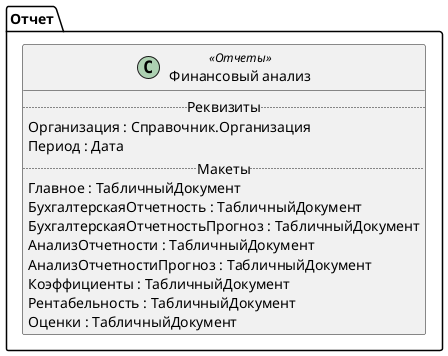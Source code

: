 ﻿@startuml ФинансовыйАнализ
'!include templates.wsd
'..\include templates.wsd
class Отчет.ФинансовыйАнализ as "Финансовый анализ" <<Отчеты>>
{
..Реквизиты..
Организация : Справочник.Организация
Период : Дата
..Макеты..
Главное : ТабличныйДокумент
БухгалтерскаяОтчетность : ТабличныйДокумент
БухгалтерскаяОтчетностьПрогноз : ТабличныйДокумент
АнализОтчетности : ТабличныйДокумент
АнализОтчетностиПрогноз : ТабличныйДокумент
Коэффициенты : ТабличныйДокумент
Рентабельность : ТабличныйДокумент
Оценки : ТабличныйДокумент
}
@enduml
